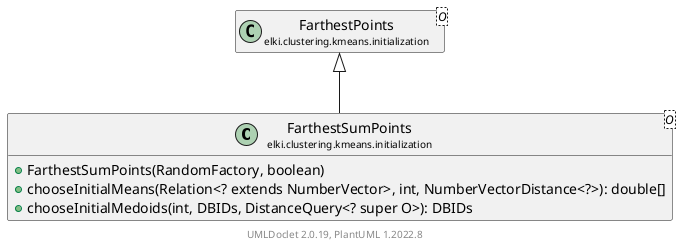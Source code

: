 @startuml
    remove .*\.(Instance|Par|Parameterizer|Factory)$
    set namespaceSeparator none
    hide empty fields
    hide empty methods

    class "<size:14>FarthestSumPoints\n<size:10>elki.clustering.kmeans.initialization" as elki.clustering.kmeans.initialization.FarthestSumPoints<O> [[FarthestSumPoints.html]] {
        +FarthestSumPoints(RandomFactory, boolean)
        +chooseInitialMeans(Relation<? extends NumberVector>, int, NumberVectorDistance<?>): double[]
        +chooseInitialMedoids(int, DBIDs, DistanceQuery<? super O>): DBIDs
    }

    class "<size:14>FarthestPoints\n<size:10>elki.clustering.kmeans.initialization" as elki.clustering.kmeans.initialization.FarthestPoints<O> [[FarthestPoints.html]]
    class "<size:14>FarthestSumPoints.Par\n<size:10>elki.clustering.kmeans.initialization" as elki.clustering.kmeans.initialization.FarthestSumPoints.Par<V> [[FarthestSumPoints.Par.html]]

    elki.clustering.kmeans.initialization.FarthestPoints <|-- elki.clustering.kmeans.initialization.FarthestSumPoints
    elki.clustering.kmeans.initialization.FarthestSumPoints +-- elki.clustering.kmeans.initialization.FarthestSumPoints.Par

    center footer UMLDoclet 2.0.19, PlantUML 1.2022.8
@enduml
